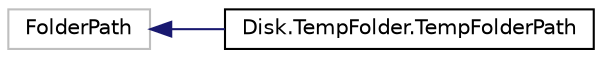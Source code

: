 digraph "Graphical Class Hierarchy"
{
 // INTERACTIVE_SVG=YES
  bgcolor="transparent";
  edge [fontname="Helvetica",fontsize="10",labelfontname="Helvetica",labelfontsize="10"];
  node [fontname="Helvetica",fontsize="10",shape=record];
  rankdir="LR";
  Node1 [label="FolderPath",height=0.2,width=0.4,color="grey75"];
  Node1 -> Node2 [dir="back",color="midnightblue",fontsize="10",style="solid",fontname="Helvetica"];
  Node2 [label="Disk.TempFolder.TempFolderPath",height=0.2,width=0.4,color="black",URL="$class_disk_1_1_temp_folder_1_1_temp_folder_path.html",tooltip="Creates a random directory path for temporary use."];
}
